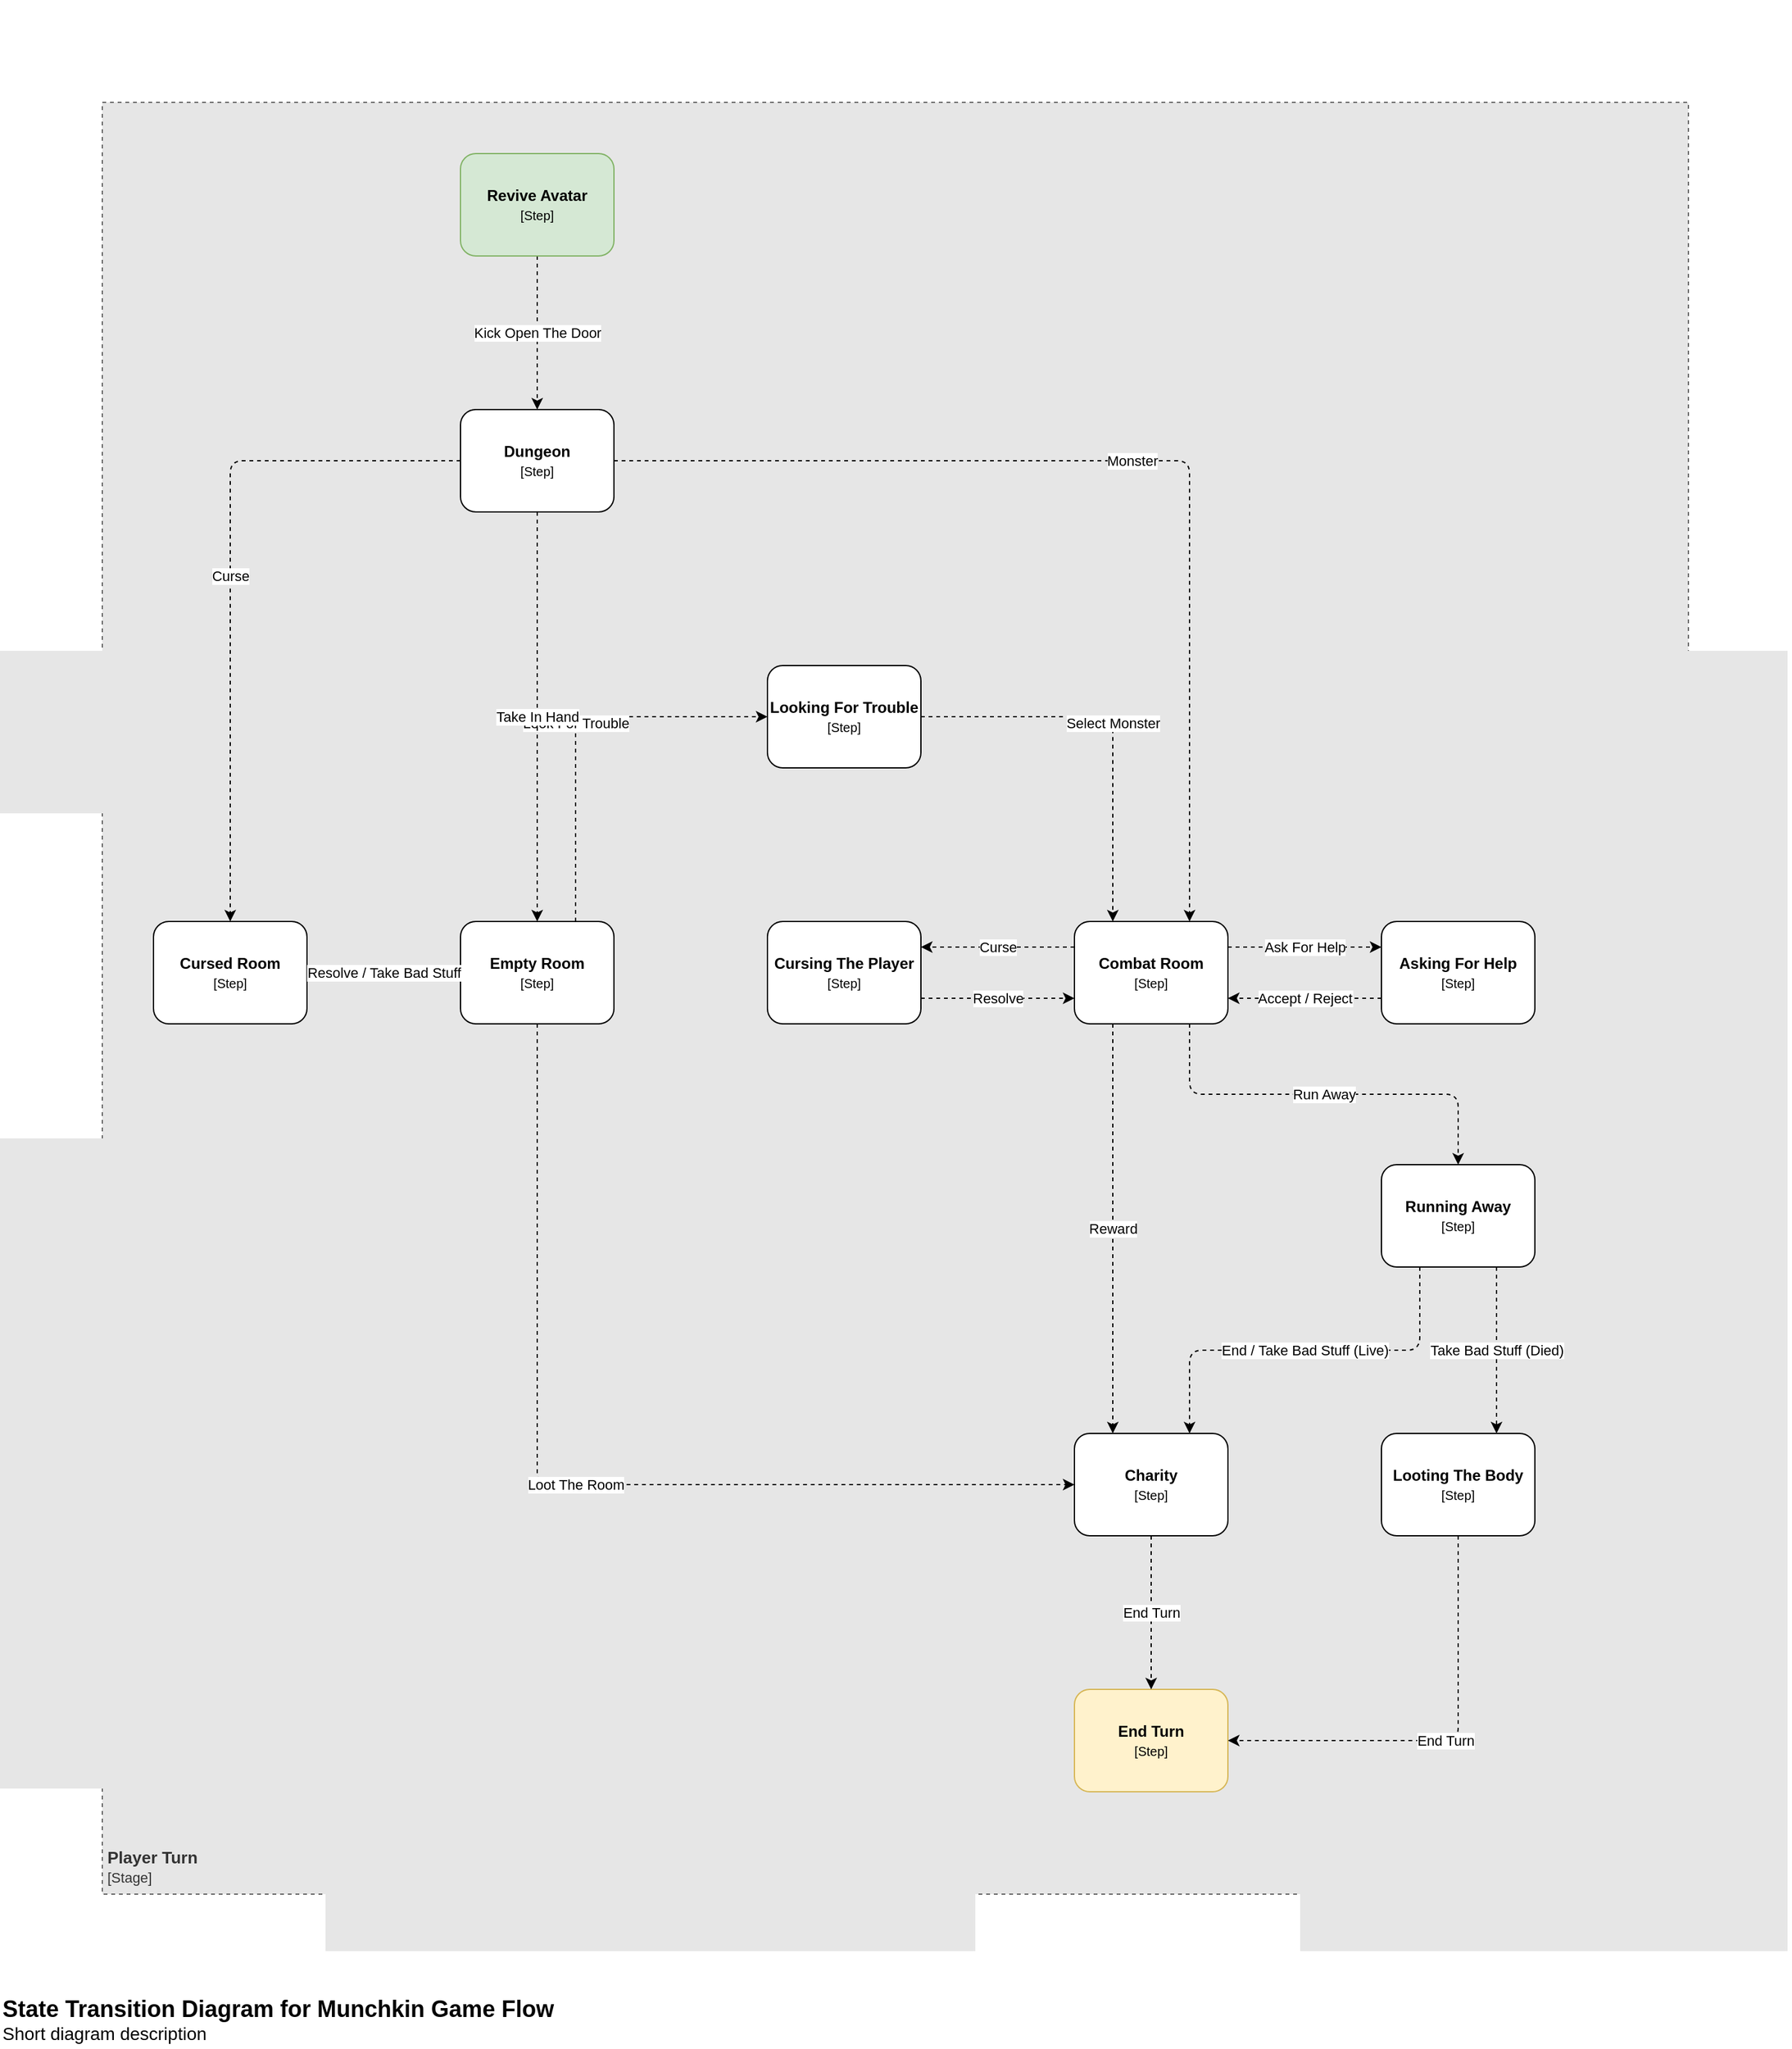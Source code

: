 <mxfile version="16.5.1" type="device" pages="3"><diagram name="component.state.player-turn" id="cXPYLvZfuLQ-jO-gukjY"><mxGraphModel dx="1422" dy="1433" grid="1" gridSize="10" guides="1" tooltips="1" connect="1" arrows="1" fold="1" page="0" pageScale="1" pageWidth="850" pageHeight="1100" math="0" shadow="0"><root><mxCell id="AWVqHF9RWZAU4xkhcVH8-0"/><mxCell id="AWVqHF9RWZAU4xkhcVH8-1" parent="AWVqHF9RWZAU4xkhcVH8-0"/><mxCell id="AWVqHF9RWZAU4xkhcVH8-2" value="&lt;b&gt;&lt;font style=&quot;font-size: 18px&quot;&gt;State Transition Diagram for Munchkin Game Flow&lt;/font&gt;&lt;/b&gt;&lt;br&gt;&lt;font style=&quot;font-size: 14px&quot;&gt;Short diagram description&lt;/font&gt;" style="rounded=0;whiteSpace=wrap;html=1;verticalAlign=bottom;align=left;strokeColor=none;fillColor=default;" parent="AWVqHF9RWZAU4xkhcVH8-1" vertex="1"><mxGeometry y="-280" width="1400" height="1600" as="geometry"/></mxCell><mxCell id="AWVqHF9RWZAU4xkhcVH8-3" value="&lt;b&gt;&lt;font style=&quot;font-size: 13px&quot;&gt;Player Turn&lt;/font&gt;&lt;/b&gt;&lt;br style=&quot;font-size: 12px&quot;&gt;&lt;font style=&quot;font-size: 11px&quot;&gt;[Stage]&lt;/font&gt;" style="rounded=0;whiteSpace=wrap;html=1;dashed=1;verticalAlign=bottom;align=left;fontSize=12;spacingBottom=4;spacingLeft=2;fillColor=#E6E6E6;fontColor=#333333;strokeColor=#666666;" parent="AWVqHF9RWZAU4xkhcVH8-1" vertex="1"><mxGeometry x="80" y="-200" width="1240" height="1400" as="geometry"/></mxCell><mxCell id="AWVqHF9RWZAU4xkhcVH8-4" value="Kick Open The Door" style="endArrow=classic;html=1;dashed=1;edgeStyle=orthogonalEdgeStyle;" parent="AWVqHF9RWZAU4xkhcVH8-1" source="AWVqHF9RWZAU4xkhcVH8-6" target="AWVqHF9RWZAU4xkhcVH8-5" edge="1"><mxGeometry width="50" height="50" relative="1" as="geometry"><mxPoint x="60" y="-40" as="sourcePoint"/><mxPoint x="130" y="-50" as="targetPoint"/></mxGeometry></mxCell><mxCell id="AWVqHF9RWZAU4xkhcVH8-5" value="&lt;b&gt;Dungeon&lt;br&gt;&lt;/b&gt;&lt;font style=&quot;font-size: 10px&quot;&gt;[Step]&lt;br&gt;&lt;/font&gt;" style="rounded=1;whiteSpace=wrap;html=1;align=center;" parent="AWVqHF9RWZAU4xkhcVH8-1" vertex="1"><mxGeometry x="360" y="40" width="120" height="80" as="geometry"/></mxCell><mxCell id="AWVqHF9RWZAU4xkhcVH8-6" value="&lt;b&gt;Revive Avatar&lt;br&gt;&lt;/b&gt;&lt;font style=&quot;font-size: 10px&quot;&gt;[Step]&lt;br&gt;&lt;/font&gt;" style="rounded=1;whiteSpace=wrap;html=1;align=center;fillColor=#d5e8d4;strokeColor=#82b366;" parent="AWVqHF9RWZAU4xkhcVH8-1" vertex="1"><mxGeometry x="360" y="-160" width="120" height="80" as="geometry"/></mxCell><mxCell id="AWVqHF9RWZAU4xkhcVH8-7" value="&lt;b&gt;Charity&lt;br&gt;&lt;/b&gt;&lt;font style=&quot;font-size: 10px&quot;&gt;[Step]&lt;br&gt;&lt;/font&gt;" style="rounded=1;whiteSpace=wrap;html=1;align=center;" parent="AWVqHF9RWZAU4xkhcVH8-1" vertex="1"><mxGeometry x="840" y="840" width="120" height="80" as="geometry"/></mxCell><mxCell id="AWVqHF9RWZAU4xkhcVH8-9" value="&lt;b&gt;Cursed Room&lt;br&gt;&lt;/b&gt;&lt;font style=&quot;font-size: 10px&quot;&gt;[Step]&lt;br&gt;&lt;/font&gt;" style="rounded=1;whiteSpace=wrap;html=1;align=center;" parent="AWVqHF9RWZAU4xkhcVH8-1" vertex="1"><mxGeometry x="120" y="440" width="120" height="80" as="geometry"/></mxCell><mxCell id="AWVqHF9RWZAU4xkhcVH8-11" value="Curse" style="endArrow=classic;html=1;dashed=1;edgeStyle=orthogonalEdgeStyle;exitX=0;exitY=0.5;exitDx=0;exitDy=0;" parent="AWVqHF9RWZAU4xkhcVH8-1" source="AWVqHF9RWZAU4xkhcVH8-5" target="AWVqHF9RWZAU4xkhcVH8-9" edge="1"><mxGeometry width="50" height="50" relative="1" as="geometry"><mxPoint x="160" y="280" as="sourcePoint"/><mxPoint x="740" y="250" as="targetPoint"/></mxGeometry></mxCell><mxCell id="AWVqHF9RWZAU4xkhcVH8-13" value="&lt;b&gt;Combat Room&lt;br&gt;&lt;/b&gt;&lt;font style=&quot;font-size: 10px&quot;&gt;[Step]&lt;br&gt;&lt;/font&gt;" style="rounded=1;whiteSpace=wrap;html=1;align=center;" parent="AWVqHF9RWZAU4xkhcVH8-1" vertex="1"><mxGeometry x="840" y="440" width="120" height="80" as="geometry"/></mxCell><mxCell id="AWVqHF9RWZAU4xkhcVH8-14" value="&lt;b&gt;Cursing The Player&lt;br&gt;&lt;/b&gt;&lt;font style=&quot;font-size: 10px&quot;&gt;[Step]&lt;br&gt;&lt;/font&gt;" style="rounded=1;whiteSpace=wrap;html=1;align=center;" parent="AWVqHF9RWZAU4xkhcVH8-1" vertex="1"><mxGeometry x="600" y="440" width="120" height="80" as="geometry"/></mxCell><mxCell id="AWVqHF9RWZAU4xkhcVH8-16" value="Look For Trouble" style="endArrow=classic;html=1;dashed=1;edgeStyle=orthogonalEdgeStyle;exitX=0.75;exitY=0;exitDx=0;exitDy=0;entryX=0;entryY=0.5;entryDx=0;entryDy=0;" parent="AWVqHF9RWZAU4xkhcVH8-1" source="AWVqHF9RWZAU4xkhcVH8-20" target="AWVqHF9RWZAU4xkhcVH8-25" edge="1"><mxGeometry width="50" height="50" relative="1" as="geometry"><mxPoint x="-60" y="160" as="sourcePoint"/><mxPoint x="-60" y="400" as="targetPoint"/></mxGeometry></mxCell><mxCell id="AWVqHF9RWZAU4xkhcVH8-17" value="Reward" style="endArrow=classic;html=1;dashed=1;edgeStyle=orthogonalEdgeStyle;exitX=0.25;exitY=1;exitDx=0;exitDy=0;entryX=0.25;entryY=0;entryDx=0;entryDy=0;" parent="AWVqHF9RWZAU4xkhcVH8-1" source="AWVqHF9RWZAU4xkhcVH8-13" target="AWVqHF9RWZAU4xkhcVH8-7" edge="1"><mxGeometry width="50" height="50" relative="1" as="geometry"><mxPoint x="-740" y="720" as="sourcePoint"/><mxPoint x="780" y="640" as="targetPoint"/></mxGeometry></mxCell><mxCell id="AWVqHF9RWZAU4xkhcVH8-18" value="&lt;b&gt;Running Away&lt;br&gt;&lt;/b&gt;&lt;font style=&quot;font-size: 10px&quot;&gt;[Step]&lt;br&gt;&lt;/font&gt;" style="rounded=1;whiteSpace=wrap;html=1;align=center;" parent="AWVqHF9RWZAU4xkhcVH8-1" vertex="1"><mxGeometry x="1080" y="630" width="120" height="80" as="geometry"/></mxCell><mxCell id="AWVqHF9RWZAU4xkhcVH8-19" value="End / Take Bad Stuff (Live)" style="endArrow=classic;html=1;dashed=1;edgeStyle=orthogonalEdgeStyle;entryX=0.75;entryY=0;entryDx=0;entryDy=0;exitX=0.25;exitY=1;exitDx=0;exitDy=0;" parent="AWVqHF9RWZAU4xkhcVH8-1" source="AWVqHF9RWZAU4xkhcVH8-18" target="AWVqHF9RWZAU4xkhcVH8-7" edge="1"><mxGeometry width="50" height="50" relative="1" as="geometry"><mxPoint x="-400" y="540" as="sourcePoint"/><mxPoint y="740" as="targetPoint"/></mxGeometry></mxCell><mxCell id="AWVqHF9RWZAU4xkhcVH8-20" value="&lt;b&gt;Empty Room&lt;br&gt;&lt;/b&gt;&lt;font style=&quot;font-size: 10px&quot;&gt;[Step]&lt;br&gt;&lt;/font&gt;" style="rounded=1;whiteSpace=wrap;html=1;align=center;" parent="AWVqHF9RWZAU4xkhcVH8-1" vertex="1"><mxGeometry x="360" y="440" width="120" height="80" as="geometry"/></mxCell><mxCell id="AWVqHF9RWZAU4xkhcVH8-21" value="Resolve / Take Bad Stuff" style="endArrow=classic;html=1;dashed=1;edgeStyle=orthogonalEdgeStyle;" parent="AWVqHF9RWZAU4xkhcVH8-1" source="AWVqHF9RWZAU4xkhcVH8-9" target="AWVqHF9RWZAU4xkhcVH8-20" edge="1"><mxGeometry width="50" height="50" relative="1" as="geometry"><mxPoint x="-330" y="530" as="sourcePoint"/><mxPoint x="280" y="480" as="targetPoint"/><mxPoint as="offset"/></mxGeometry></mxCell><mxCell id="AWVqHF9RWZAU4xkhcVH8-23" value="&lt;b&gt;Looting The Body&lt;br&gt;&lt;/b&gt;&lt;font style=&quot;font-size: 10px&quot;&gt;[Step]&lt;br&gt;&lt;/font&gt;" style="rounded=1;whiteSpace=wrap;html=1;align=center;" parent="AWVqHF9RWZAU4xkhcVH8-1" vertex="1"><mxGeometry x="1080" y="840" width="120" height="80" as="geometry"/></mxCell><mxCell id="AWVqHF9RWZAU4xkhcVH8-25" value="&lt;b&gt;Looking For Trouble&lt;br&gt;&lt;/b&gt;&lt;font style=&quot;font-size: 10px&quot;&gt;[Step]&lt;br&gt;&lt;/font&gt;" style="rounded=1;whiteSpace=wrap;html=1;align=center;" parent="AWVqHF9RWZAU4xkhcVH8-1" vertex="1"><mxGeometry x="600" y="240" width="120" height="80" as="geometry"/></mxCell><mxCell id="AWVqHF9RWZAU4xkhcVH8-26" value="Take In Hand" style="endArrow=classic;html=1;dashed=1;edgeStyle=orthogonalEdgeStyle;" parent="AWVqHF9RWZAU4xkhcVH8-1" source="AWVqHF9RWZAU4xkhcVH8-5" target="AWVqHF9RWZAU4xkhcVH8-20" edge="1"><mxGeometry width="50" height="50" relative="1" as="geometry"><mxPoint x="90" y="290" as="sourcePoint"/><mxPoint x="-50" y="450" as="targetPoint"/></mxGeometry></mxCell><mxCell id="AWVqHF9RWZAU4xkhcVH8-27" value="Loot The Room" style="endArrow=classic;html=1;dashed=1;edgeStyle=orthogonalEdgeStyle;entryX=0;entryY=0.5;entryDx=0;entryDy=0;exitX=0.5;exitY=1;exitDx=0;exitDy=0;" parent="AWVqHF9RWZAU4xkhcVH8-1" source="AWVqHF9RWZAU4xkhcVH8-20" target="AWVqHF9RWZAU4xkhcVH8-7" edge="1"><mxGeometry width="50" height="50" relative="1" as="geometry"><mxPoint x="210" y="290" as="sourcePoint"/><mxPoint x="320" y="340" as="targetPoint"/></mxGeometry></mxCell><mxCell id="AWVqHF9RWZAU4xkhcVH8-28" value="Curse" style="endArrow=classic;html=1;dashed=1;edgeStyle=orthogonalEdgeStyle;exitX=0;exitY=0.25;exitDx=0;exitDy=0;entryX=1;entryY=0.25;entryDx=0;entryDy=0;" parent="AWVqHF9RWZAU4xkhcVH8-1" source="AWVqHF9RWZAU4xkhcVH8-13" target="AWVqHF9RWZAU4xkhcVH8-14" edge="1"><mxGeometry width="50" height="50" relative="1" as="geometry"><mxPoint x="410" y="440" as="sourcePoint"/><mxPoint x="540" y="520" as="targetPoint"/></mxGeometry></mxCell><mxCell id="AWVqHF9RWZAU4xkhcVH8-29" value="Resolve" style="endArrow=classic;html=1;dashed=1;edgeStyle=orthogonalEdgeStyle;exitX=1;exitY=0.75;exitDx=0;exitDy=0;entryX=0;entryY=0.75;entryDx=0;entryDy=0;" parent="AWVqHF9RWZAU4xkhcVH8-1" source="AWVqHF9RWZAU4xkhcVH8-14" target="AWVqHF9RWZAU4xkhcVH8-13" edge="1"><mxGeometry width="50" height="50" relative="1" as="geometry"><mxPoint x="910" y="790" as="sourcePoint"/><mxPoint x="830" y="630" as="targetPoint"/></mxGeometry></mxCell><mxCell id="AWVqHF9RWZAU4xkhcVH8-30" value="&lt;b&gt;Asking For Help&lt;br&gt;&lt;/b&gt;&lt;font style=&quot;font-size: 10px&quot;&gt;[Step]&lt;br&gt;&lt;/font&gt;" style="rounded=1;whiteSpace=wrap;html=1;align=center;" parent="AWVqHF9RWZAU4xkhcVH8-1" vertex="1"><mxGeometry x="1080" y="440" width="120" height="80" as="geometry"/></mxCell><mxCell id="AWVqHF9RWZAU4xkhcVH8-31" value="Ask For Help" style="endArrow=classic;html=1;dashed=1;edgeStyle=orthogonalEdgeStyle;entryX=0;entryY=0.25;entryDx=0;entryDy=0;exitX=1;exitY=0.25;exitDx=0;exitDy=0;" parent="AWVqHF9RWZAU4xkhcVH8-1" source="AWVqHF9RWZAU4xkhcVH8-13" target="AWVqHF9RWZAU4xkhcVH8-30" edge="1"><mxGeometry width="50" height="50" relative="1" as="geometry"><mxPoint x="580" y="640" as="sourcePoint"/><mxPoint x="830" y="610" as="targetPoint"/></mxGeometry></mxCell><mxCell id="AWVqHF9RWZAU4xkhcVH8-32" value="Accept / Reject" style="endArrow=classic;html=1;dashed=1;edgeStyle=orthogonalEdgeStyle;exitX=0;exitY=0.75;exitDx=0;exitDy=0;entryX=1;entryY=0.75;entryDx=0;entryDy=0;" parent="AWVqHF9RWZAU4xkhcVH8-1" source="AWVqHF9RWZAU4xkhcVH8-30" target="AWVqHF9RWZAU4xkhcVH8-13" edge="1"><mxGeometry width="50" height="50" relative="1" as="geometry"><mxPoint x="830" y="650" as="sourcePoint"/><mxPoint x="580" y="680" as="targetPoint"/></mxGeometry></mxCell><mxCell id="AWVqHF9RWZAU4xkhcVH8-33" value="Select Monster" style="endArrow=classic;html=1;dashed=1;edgeStyle=orthogonalEdgeStyle;entryX=0.25;entryY=0;entryDx=0;entryDy=0;" parent="AWVqHF9RWZAU4xkhcVH8-1" source="AWVqHF9RWZAU4xkhcVH8-25" target="AWVqHF9RWZAU4xkhcVH8-13" edge="1"><mxGeometry width="50" height="50" relative="1" as="geometry"><mxPoint x="410" y="440" as="sourcePoint"/><mxPoint x="540" y="520" as="targetPoint"/></mxGeometry></mxCell><mxCell id="AWVqHF9RWZAU4xkhcVH8-34" value="Run Away" style="endArrow=classic;html=1;dashed=1;edgeStyle=orthogonalEdgeStyle;exitX=0.75;exitY=1;exitDx=0;exitDy=0;" parent="AWVqHF9RWZAU4xkhcVH8-1" source="AWVqHF9RWZAU4xkhcVH8-13" target="AWVqHF9RWZAU4xkhcVH8-18" edge="1"><mxGeometry width="50" height="50" relative="1" as="geometry"><mxPoint x="530" y="940" as="sourcePoint"/><mxPoint x="210" y="850" as="targetPoint"/></mxGeometry></mxCell><mxCell id="AWVqHF9RWZAU4xkhcVH8-35" value="Take Bad Stuff (Died)" style="endArrow=classic;html=1;dashed=1;edgeStyle=orthogonalEdgeStyle;exitX=0.75;exitY=1;exitDx=0;exitDy=0;entryX=0.75;entryY=0;entryDx=0;entryDy=0;" parent="AWVqHF9RWZAU4xkhcVH8-1" source="AWVqHF9RWZAU4xkhcVH8-18" target="AWVqHF9RWZAU4xkhcVH8-23" edge="1"><mxGeometry width="50" height="50" relative="1" as="geometry"><mxPoint x="580" y="640" as="sourcePoint"/><mxPoint x="1220" y="840" as="targetPoint"/><mxPoint as="offset"/></mxGeometry></mxCell><mxCell id="_f0GcWDzzWfcg86SFK2l-0" value="Monster" style="endArrow=classic;html=1;dashed=1;edgeStyle=orthogonalEdgeStyle;entryX=0.75;entryY=0;entryDx=0;entryDy=0;" parent="AWVqHF9RWZAU4xkhcVH8-1" source="AWVqHF9RWZAU4xkhcVH8-5" target="AWVqHF9RWZAU4xkhcVH8-13" edge="1"><mxGeometry width="50" height="50" relative="1" as="geometry"><mxPoint x="90" y="290" as="sourcePoint"/><mxPoint x="-50" y="450" as="targetPoint"/></mxGeometry></mxCell><mxCell id="Yfw0GV_FwTOtBfbygZ8k-0" value="&lt;b&gt;End Turn&lt;br&gt;&lt;/b&gt;&lt;font style=&quot;font-size: 10px&quot;&gt;[Step]&lt;br&gt;&lt;/font&gt;" style="rounded=1;whiteSpace=wrap;html=1;align=center;fillColor=#fff2cc;strokeColor=#d6b656;" parent="AWVqHF9RWZAU4xkhcVH8-1" vertex="1"><mxGeometry x="840" y="1040" width="120" height="80" as="geometry"/></mxCell><mxCell id="Yfw0GV_FwTOtBfbygZ8k-3" value="End Turn" style="endArrow=classic;html=1;dashed=1;edgeStyle=orthogonalEdgeStyle;" parent="AWVqHF9RWZAU4xkhcVH8-1" source="AWVqHF9RWZAU4xkhcVH8-7" target="Yfw0GV_FwTOtBfbygZ8k-0" edge="1"><mxGeometry width="50" height="50" relative="1" as="geometry"><mxPoint x="860" y="480" as="sourcePoint"/><mxPoint x="740" y="480" as="targetPoint"/></mxGeometry></mxCell><mxCell id="EmAt43d0vA_UcBMfibXD-0" value="End Turn" style="endArrow=classic;html=1;dashed=1;edgeStyle=orthogonalEdgeStyle;entryX=1;entryY=0.5;entryDx=0;entryDy=0;exitX=0.5;exitY=1;exitDx=0;exitDy=0;" edge="1" parent="AWVqHF9RWZAU4xkhcVH8-1" source="AWVqHF9RWZAU4xkhcVH8-23" target="Yfw0GV_FwTOtBfbygZ8k-0"><mxGeometry width="50" height="50" relative="1" as="geometry"><mxPoint x="910" y="930" as="sourcePoint"/><mxPoint x="910" y="1050.0" as="targetPoint"/></mxGeometry></mxCell></root></mxGraphModel></diagram><diagram id="Im3VR3nN-qH2-dpA85Vk" name="orleans.grains.communication"><mxGraphModel dx="1849" dy="844" grid="1" gridSize="10" guides="1" tooltips="1" connect="1" arrows="1" fold="1" page="0" pageScale="1" pageWidth="850" pageHeight="1100" math="0" shadow="0"><root><mxCell id="dSNGn81zlRnS_wXbjvsk-0"/><mxCell id="dSNGn81zlRnS_wXbjvsk-1" parent="dSNGn81zlRnS_wXbjvsk-0"/><mxCell id="dSNGn81zlRnS_wXbjvsk-22" value="&lt;b&gt;&lt;font style=&quot;font-size: 18px&quot;&gt;Relationship Diagram for Munchkin Entity Grains&lt;/font&gt;&lt;/b&gt;&lt;br&gt;&lt;font style=&quot;font-size: 14px&quot;&gt;Short diagram description&lt;/font&gt;" style="rounded=0;whiteSpace=wrap;html=1;verticalAlign=bottom;align=left;strokeColor=none;" parent="dSNGn81zlRnS_wXbjvsk-1" vertex="1"><mxGeometry x="-80" y="240" width="1080" height="1000" as="geometry"/></mxCell><mxCell id="dSNGn81zlRnS_wXbjvsk-2" value="&lt;b&gt;Table&lt;br&gt;&lt;/b&gt;&lt;font style=&quot;font-size: 10px&quot;&gt;[Component: IGran]&lt;br&gt;&lt;/font&gt;" style="rounded=1;whiteSpace=wrap;html=1;fillColor=#0050ef;strokeColor=#001DBC;fontColor=#ffffff;align=center;" parent="dSNGn81zlRnS_wXbjvsk-1" vertex="1"><mxGeometry x="400" y="640" width="120" height="80" as="geometry"/></mxCell><mxCell id="dSNGn81zlRnS_wXbjvsk-3" value="&lt;b&gt;Card&lt;br&gt;&lt;/b&gt;&lt;font style=&quot;font-size: 10px&quot;&gt;[Component: IGran]&lt;br&gt;&lt;/font&gt;" style="rounded=1;whiteSpace=wrap;html=1;fillColor=#0050ef;strokeColor=#001DBC;fontColor=#ffffff;align=center;" parent="dSNGn81zlRnS_wXbjvsk-1" vertex="1"><mxGeometry x="200" y="1040" width="120" height="80" as="geometry"/></mxCell><mxCell id="dSNGn81zlRnS_wXbjvsk-4" value="&lt;b&gt;Player&lt;br&gt;&lt;/b&gt;&lt;font style=&quot;font-size: 10px&quot;&gt;[Component: IGran]&lt;br&gt;&lt;/font&gt;" style="rounded=1;whiteSpace=wrap;html=1;fillColor=#0050ef;strokeColor=#001DBC;fontColor=#ffffff;align=center;" parent="dSNGn81zlRnS_wXbjvsk-1" vertex="1"><mxGeometry x="600" y="1040" width="120" height="80" as="geometry"/></mxCell><mxCell id="dSNGn81zlRnS_wXbjvsk-6" value="Call&lt;br&gt;&lt;font style=&quot;font-size: 10px&quot;&gt;[Network]&lt;/font&gt;" style="endArrow=classic;html=1;edgeStyle=orthogonalEdgeStyle;entryX=0;entryY=0.75;entryDx=0;entryDy=0;exitX=0.5;exitY=0;exitDx=0;exitDy=0;" parent="dSNGn81zlRnS_wXbjvsk-1" source="dSNGn81zlRnS_wXbjvsk-3" target="dSNGn81zlRnS_wXbjvsk-2" edge="1"><mxGeometry width="50" height="50" relative="1" as="geometry"><mxPoint x="180" y="830" as="sourcePoint"/><mxPoint x="260" y="750" as="targetPoint"/></mxGeometry></mxCell><mxCell id="dSNGn81zlRnS_wXbjvsk-7" value="Call&lt;br&gt;&lt;font style=&quot;font-size: 10px&quot;&gt;[Network]&lt;/font&gt;" style="endArrow=classic;html=1;edgeStyle=orthogonalEdgeStyle;exitX=0.5;exitY=0;exitDx=0;exitDy=0;entryX=1;entryY=0.75;entryDx=0;entryDy=0;" parent="dSNGn81zlRnS_wXbjvsk-1" source="dSNGn81zlRnS_wXbjvsk-4" target="dSNGn81zlRnS_wXbjvsk-2" edge="1"><mxGeometry width="50" height="50" relative="1" as="geometry"><mxPoint x="450" y="570" as="sourcePoint"/><mxPoint x="490" y="720" as="targetPoint"/></mxGeometry></mxCell><mxCell id="dSNGn81zlRnS_wXbjvsk-8" value="&lt;b&gt;Dungeon&lt;br&gt;&lt;/b&gt;&lt;font style=&quot;font-size: 10px&quot;&gt;[Component: IGran]&lt;br&gt;&lt;/font&gt;" style="rounded=1;whiteSpace=wrap;html=1;fillColor=#0050ef;strokeColor=#001DBC;fontColor=#ffffff;align=center;" parent="dSNGn81zlRnS_wXbjvsk-1" vertex="1"><mxGeometry x="400" y="840" width="120" height="80" as="geometry"/></mxCell><mxCell id="dSNGn81zlRnS_wXbjvsk-9" value="Use&lt;br&gt;&lt;font style=&quot;font-size: 10px&quot;&gt;[Reference]&lt;/font&gt;" style="endArrow=classic;html=1;dashed=1;edgeStyle=orthogonalEdgeStyle;" parent="dSNGn81zlRnS_wXbjvsk-1" source="dSNGn81zlRnS_wXbjvsk-2" target="dSNGn81zlRnS_wXbjvsk-8" edge="1"><mxGeometry width="50" height="50" relative="1" as="geometry"><mxPoint x="470" y="620" as="sourcePoint"/><mxPoint x="550" y="540" as="targetPoint"/></mxGeometry></mxCell><mxCell id="dSNGn81zlRnS_wXbjvsk-13" value="&lt;b&gt;Stage&lt;br&gt;&lt;/b&gt;&lt;font style=&quot;font-size: 10px&quot;&gt;[Component: IGran]&lt;br&gt;&lt;/font&gt;" style="rounded=1;whiteSpace=wrap;html=1;fillColor=#0050ef;strokeColor=#001DBC;fontColor=#ffffff;align=center;" parent="dSNGn81zlRnS_wXbjvsk-1" vertex="1"><mxGeometry x="600" y="480" width="120" height="80" as="geometry"/></mxCell><mxCell id="dSNGn81zlRnS_wXbjvsk-16" value="&lt;b&gt;Game Engine&lt;br&gt;&lt;/b&gt;&lt;font style=&quot;font-size: 10px&quot;&gt;[Component: IGran]&lt;br&gt;&lt;/font&gt;" style="rounded=1;whiteSpace=wrap;html=1;fillColor=#0050ef;strokeColor=#001DBC;fontColor=#ffffff;align=center;" parent="dSNGn81zlRnS_wXbjvsk-1" vertex="1"><mxGeometry x="800" y="320" width="120" height="80" as="geometry"/></mxCell><mxCell id="dSNGn81zlRnS_wXbjvsk-19" value="Call&lt;br&gt;&lt;font style=&quot;font-size: 10px&quot;&gt;[Network]&lt;/font&gt;" style="endArrow=classic;html=1;edgeStyle=orthogonalEdgeStyle;entryX=1;entryY=0.5;entryDx=0;entryDy=0;exitX=0.5;exitY=1;exitDx=0;exitDy=0;" parent="dSNGn81zlRnS_wXbjvsk-1" source="dSNGn81zlRnS_wXbjvsk-16" target="dSNGn81zlRnS_wXbjvsk-13" edge="1"><mxGeometry width="50" height="50" relative="1" as="geometry"><mxPoint x="810" y="620" as="sourcePoint"/><mxPoint x="890" y="540" as="targetPoint"/></mxGeometry></mxCell><mxCell id="dSNGn81zlRnS_wXbjvsk-20" value="Call&lt;br&gt;&lt;font style=&quot;font-size: 10px&quot;&gt;[Network]&lt;/font&gt;" style="endArrow=classic;html=1;edgeStyle=orthogonalEdgeStyle;exitX=0;exitY=0.5;exitDx=0;exitDy=0;entryX=0.75;entryY=0;entryDx=0;entryDy=0;" parent="dSNGn81zlRnS_wXbjvsk-1" source="dSNGn81zlRnS_wXbjvsk-13" target="dSNGn81zlRnS_wXbjvsk-2" edge="1"><mxGeometry width="50" height="50" relative="1" as="geometry"><mxPoint x="680" y="490" as="sourcePoint"/><mxPoint x="760" y="410" as="targetPoint"/></mxGeometry></mxCell><mxCell id="dSNGn81zlRnS_wXbjvsk-21" value="Use&lt;br&gt;&lt;font style=&quot;font-size: 10px&quot;&gt;[Reference]&lt;/font&gt;" style="endArrow=classic;html=1;dashed=1;edgeStyle=orthogonalEdgeStyle;entryX=0.5;entryY=0;entryDx=0;entryDy=0;" parent="dSNGn81zlRnS_wXbjvsk-1" source="dSNGn81zlRnS_wXbjvsk-16" target="dSNGn81zlRnS_wXbjvsk-2" edge="1"><mxGeometry width="50" height="50" relative="1" as="geometry"><mxPoint x="750" y="590" as="sourcePoint"/><mxPoint x="830" y="510" as="targetPoint"/></mxGeometry></mxCell><mxCell id="4Hfikv-UBA2A7VXjmOVy-0" value="Call&lt;br&gt;&lt;font style=&quot;font-size: 10px&quot;&gt;[Network]&lt;/font&gt;" style="endArrow=classic;html=1;edgeStyle=orthogonalEdgeStyle;exitX=0.75;exitY=0;exitDx=0;exitDy=0;entryX=0;entryY=0.5;entryDx=0;entryDy=0;" parent="dSNGn81zlRnS_wXbjvsk-1" source="dSNGn81zlRnS_wXbjvsk-3" target="dSNGn81zlRnS_wXbjvsk-8" edge="1"><mxGeometry width="50" height="50" relative="1" as="geometry"><mxPoint x="-10" y="690" as="sourcePoint"/><mxPoint x="70" y="610" as="targetPoint"/></mxGeometry></mxCell><mxCell id="s6ow46q0DoFCibo5CEGo-0" value="Use&lt;br&gt;&lt;font style=&quot;font-size: 10px&quot;&gt;[Reference]&lt;/font&gt;" style="endArrow=classic;html=1;dashed=1;edgeStyle=orthogonalEdgeStyle;exitX=1;exitY=0.25;exitDx=0;exitDy=0;entryX=0.5;entryY=0;entryDx=0;entryDy=0;" parent="dSNGn81zlRnS_wXbjvsk-1" source="dSNGn81zlRnS_wXbjvsk-2" target="s6ow46q0DoFCibo5CEGo-6" edge="1"><mxGeometry width="50" height="50" relative="1" as="geometry"><mxPoint x="530" y="730" as="sourcePoint"/><mxPoint x="330" y="730" as="targetPoint"/></mxGeometry></mxCell><mxCell id="s6ow46q0DoFCibo5CEGo-1" value="Use&lt;br&gt;&lt;font style=&quot;font-size: 10px&quot;&gt;[Reference]&lt;/font&gt;" style="endArrow=classic;html=1;dashed=1;edgeStyle=orthogonalEdgeStyle;entryX=0.5;entryY=0;entryDx=0;entryDy=0;exitX=0;exitY=0.25;exitDx=0;exitDy=0;" parent="dSNGn81zlRnS_wXbjvsk-1" source="dSNGn81zlRnS_wXbjvsk-2" target="s6ow46q0DoFCibo5CEGo-2" edge="1"><mxGeometry width="50" height="50" relative="1" as="geometry"><mxPoint x="460" y="900" as="sourcePoint"/><mxPoint x="260" y="900" as="targetPoint"/></mxGeometry></mxCell><mxCell id="s6ow46q0DoFCibo5CEGo-2" value="&lt;b&gt;Card Deck&lt;br&gt;&lt;/b&gt;&lt;font style=&quot;font-size: 10px&quot;&gt;[Component: IGran]&lt;br&gt;&lt;/font&gt;" style="rounded=1;whiteSpace=wrap;html=1;fillColor=#0050ef;strokeColor=#001DBC;fontColor=#ffffff;align=center;" parent="dSNGn81zlRnS_wXbjvsk-1" vertex="1"><mxGeometry y="840" width="120" height="80" as="geometry"/></mxCell><mxCell id="s6ow46q0DoFCibo5CEGo-3" value="Use&lt;br&gt;&lt;font style=&quot;font-size: 10px&quot;&gt;[Reference]&lt;/font&gt;" style="endArrow=classic;html=1;dashed=1;edgeStyle=orthogonalEdgeStyle;entryX=0;entryY=0.5;entryDx=0;entryDy=0;exitX=0.5;exitY=1;exitDx=0;exitDy=0;" parent="dSNGn81zlRnS_wXbjvsk-1" source="s6ow46q0DoFCibo5CEGo-2" target="dSNGn81zlRnS_wXbjvsk-3" edge="1"><mxGeometry width="50" height="50" relative="1" as="geometry"><mxPoint x="450" y="710" as="sourcePoint"/><mxPoint x="320" y="760" as="targetPoint"/></mxGeometry></mxCell><mxCell id="s6ow46q0DoFCibo5CEGo-6" value="&lt;b&gt;Player Collection&lt;br&gt;&lt;/b&gt;&lt;font style=&quot;font-size: 10px&quot;&gt;[Component: IGran]&lt;br&gt;&lt;/font&gt;" style="rounded=1;whiteSpace=wrap;html=1;fillColor=#0050ef;strokeColor=#001DBC;fontColor=#ffffff;align=center;" parent="dSNGn81zlRnS_wXbjvsk-1" vertex="1"><mxGeometry x="800" y="840" width="120" height="80" as="geometry"/></mxCell><mxCell id="s6ow46q0DoFCibo5CEGo-7" value="Use&lt;br&gt;&lt;font style=&quot;font-size: 10px&quot;&gt;[Reference]&lt;/font&gt;" style="endArrow=classic;html=1;dashed=1;edgeStyle=orthogonalEdgeStyle;entryX=1;entryY=0.5;entryDx=0;entryDy=0;exitX=0.5;exitY=1;exitDx=0;exitDy=0;" parent="dSNGn81zlRnS_wXbjvsk-1" source="s6ow46q0DoFCibo5CEGo-6" target="dSNGn81zlRnS_wXbjvsk-4" edge="1"><mxGeometry width="50" height="50" relative="1" as="geometry"><mxPoint x="350" y="930" as="sourcePoint"/><mxPoint x="490" y="1030" as="targetPoint"/></mxGeometry></mxCell><mxCell id="s6ow46q0DoFCibo5CEGo-8" value="Call&lt;br&gt;&lt;font style=&quot;font-size: 10px&quot;&gt;[Network]&lt;/font&gt;" style="endArrow=classic;html=1;edgeStyle=orthogonalEdgeStyle;entryX=1;entryY=0.5;entryDx=0;entryDy=0;exitX=0.25;exitY=0;exitDx=0;exitDy=0;" parent="dSNGn81zlRnS_wXbjvsk-1" source="dSNGn81zlRnS_wXbjvsk-4" target="dSNGn81zlRnS_wXbjvsk-8" edge="1"><mxGeometry width="50" height="50" relative="1" as="geometry"><mxPoint x="610" y="1070" as="sourcePoint"/><mxPoint x="500" y="770" as="targetPoint"/></mxGeometry></mxCell><mxCell id="s6ow46q0DoFCibo5CEGo-10" value="Call&lt;br&gt;&lt;font style=&quot;font-size: 10px&quot;&gt;[Network]&lt;/font&gt;" style="endArrow=classic;html=1;edgeStyle=orthogonalEdgeStyle;entryX=0;entryY=0.25;entryDx=0;entryDy=0;exitX=1;exitY=0.25;exitDx=0;exitDy=0;" parent="dSNGn81zlRnS_wXbjvsk-1" source="dSNGn81zlRnS_wXbjvsk-3" target="dSNGn81zlRnS_wXbjvsk-4" edge="1"><mxGeometry width="50" height="50" relative="1" as="geometry"><mxPoint x="270" y="1050" as="sourcePoint"/><mxPoint x="410" y="710" as="targetPoint"/></mxGeometry></mxCell><mxCell id="s6ow46q0DoFCibo5CEGo-11" value="Call&lt;br&gt;&lt;font style=&quot;font-size: 10px&quot;&gt;[Network]&lt;/font&gt;" style="endArrow=classic;html=1;edgeStyle=orthogonalEdgeStyle;entryX=1;entryY=0.75;entryDx=0;entryDy=0;exitX=0;exitY=0.75;exitDx=0;exitDy=0;" parent="dSNGn81zlRnS_wXbjvsk-1" source="dSNGn81zlRnS_wXbjvsk-4" target="dSNGn81zlRnS_wXbjvsk-3" edge="1"><mxGeometry width="50" height="50" relative="1" as="geometry"><mxPoint x="410" y="1300" as="sourcePoint"/><mxPoint x="610" y="1070" as="targetPoint"/></mxGeometry></mxCell></root></mxGraphModel></diagram><diagram id="9XI5N7UPUt5lytTSLQpK" name="component.request-sink"><mxGraphModel dx="1342" dy="844" grid="1" gridSize="10" guides="1" tooltips="1" connect="1" arrows="1" fold="1" page="0" pageScale="1" pageWidth="850" pageHeight="1100" math="0" shadow="0"><root><mxCell id="dLhFZ0z70TnNjhkAtN2m-0"/><mxCell id="dLhFZ0z70TnNjhkAtN2m-1" parent="dLhFZ0z70TnNjhkAtN2m-0"/><mxCell id="-NLURU0mRCI0-AmfmzRN-3" value="User Interface" style="rounded=1;whiteSpace=wrap;html=1;verticalAlign=bottom;dashed=1;" parent="dLhFZ0z70TnNjhkAtN2m-1" vertex="1"><mxGeometry x="250" y="380" width="260" height="310" as="geometry"/></mxCell><mxCell id="dLhFZ0z70TnNjhkAtN2m-2" value="Source" style="rounded=1;whiteSpace=wrap;html=1;verticalAlign=top;dashed=1;" parent="dLhFZ0z70TnNjhkAtN2m-1" vertex="1"><mxGeometry x="280" y="280" width="200" height="90" as="geometry"/></mxCell><mxCell id="dLhFZ0z70TnNjhkAtN2m-3" value="Request Handler" style="rounded=1;whiteSpace=wrap;html=1;verticalAlign=bottom;dashed=1;" parent="dLhFZ0z70TnNjhkAtN2m-1" vertex="1"><mxGeometry x="270" y="390" width="220" height="270" as="geometry"/></mxCell><mxCell id="dLhFZ0z70TnNjhkAtN2m-4" value="Response&amp;lt;T&amp;gt;" style="rounded=1;whiteSpace=wrap;html=1;dashed=1;verticalAlign=middle;" parent="dLhFZ0z70TnNjhkAtN2m-1" vertex="1"><mxGeometry x="290" y="310" width="180" height="160" as="geometry"/></mxCell><mxCell id="CggYr2z8cueNc_YofEaQ-0" value="Task" style="rounded=1;whiteSpace=wrap;html=1;dashed=1;verticalAlign=middle;" parent="dLhFZ0z70TnNjhkAtN2m-1" vertex="1"><mxGeometry x="300" y="320" width="160" height="40" as="geometry"/></mxCell><mxCell id="-NLURU0mRCI0-AmfmzRN-2" value="Dynamic Action" style="rounded=1;whiteSpace=wrap;html=1;verticalAlign=bottom;dashed=1;" parent="dLhFZ0z70TnNjhkAtN2m-1" vertex="1"><mxGeometry x="290" y="480" width="180" height="150" as="geometry"/></mxCell><mxCell id="dLhFZ0z70TnNjhkAtN2m-7" value="TaskCompletionSource" style="rounded=1;whiteSpace=wrap;html=1;dashed=1;verticalAlign=middle;" parent="dLhFZ0z70TnNjhkAtN2m-1" vertex="1"><mxGeometry x="300" y="420" width="160" height="100" as="geometry"/></mxCell></root></mxGraphModel></diagram></mxfile>